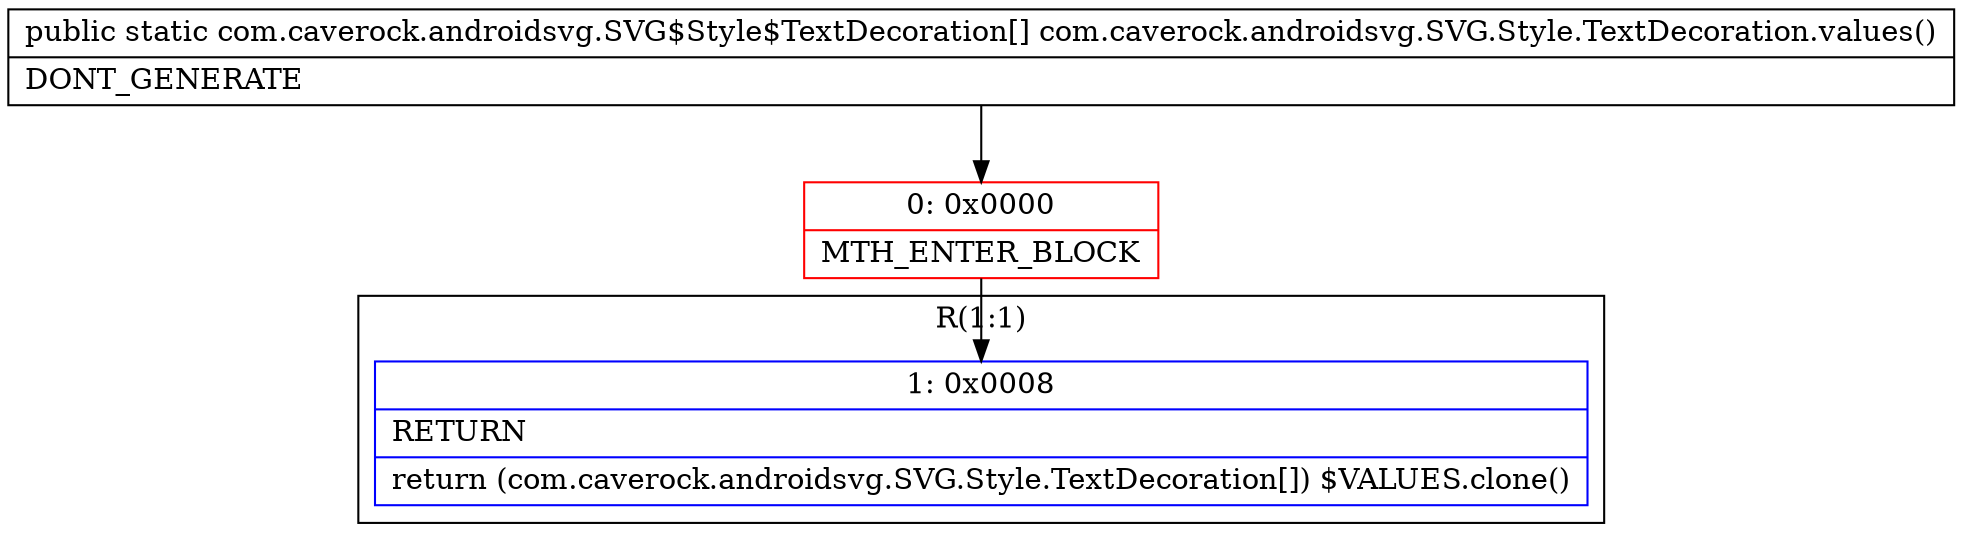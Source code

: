 digraph "CFG forcom.caverock.androidsvg.SVG.Style.TextDecoration.values()[Lcom\/caverock\/androidsvg\/SVG$Style$TextDecoration;" {
subgraph cluster_Region_1747228533 {
label = "R(1:1)";
node [shape=record,color=blue];
Node_1 [shape=record,label="{1\:\ 0x0008|RETURN\l|return (com.caverock.androidsvg.SVG.Style.TextDecoration[]) $VALUES.clone()\l}"];
}
Node_0 [shape=record,color=red,label="{0\:\ 0x0000|MTH_ENTER_BLOCK\l}"];
MethodNode[shape=record,label="{public static com.caverock.androidsvg.SVG$Style$TextDecoration[] com.caverock.androidsvg.SVG.Style.TextDecoration.values()  | DONT_GENERATE\l}"];
MethodNode -> Node_0;
Node_0 -> Node_1;
}


